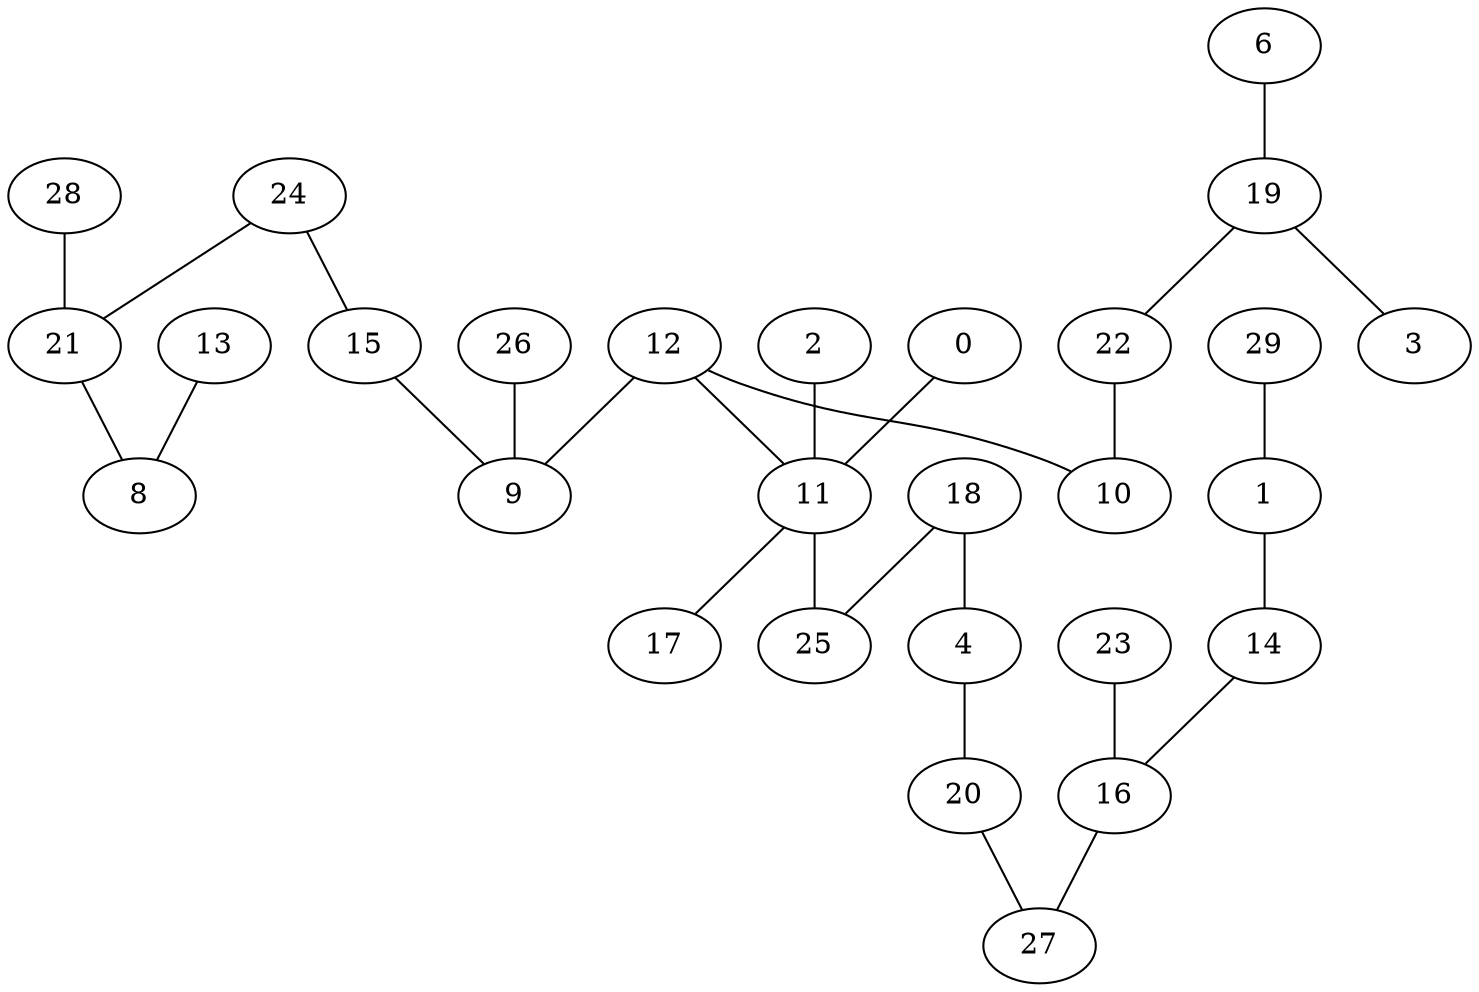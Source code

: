 graph{
   24 -- 21;
   11 -- 17;
   2 -- 11;
   24 -- 15;
   4 -- 20;
   12 -- 10;
   6 -- 19;
   20 -- 27;
   0 -- 11;
   15 -- 9;
   19 -- 3;
   13 -- 8;
   16 -- 27;
   21 -- 8;
   29 -- 1;
   11 -- 25;
   26 -- 9;
   19 -- 22;
   18 -- 25;
   12 -- 9;
   14 -- 16;
   28 -- 21;
   23 -- 16;
   1 -- 14;
   22 -- 10;
   18 -- 4;
   12 -- 11;
}